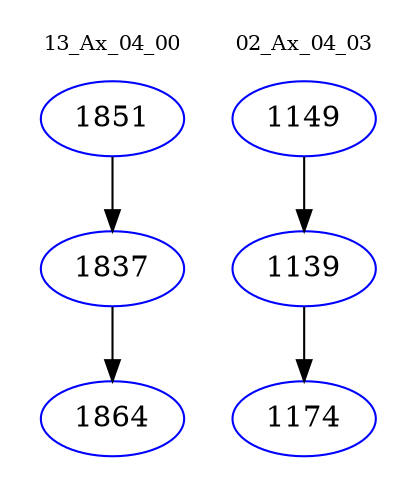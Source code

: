 digraph{
subgraph cluster_0 {
color = white
label = "13_Ax_04_00";
fontsize=10;
T0_1851 [label="1851", color="blue"]
T0_1851 -> T0_1837 [color="black"]
T0_1837 [label="1837", color="blue"]
T0_1837 -> T0_1864 [color="black"]
T0_1864 [label="1864", color="blue"]
}
subgraph cluster_1 {
color = white
label = "02_Ax_04_03";
fontsize=10;
T1_1149 [label="1149", color="blue"]
T1_1149 -> T1_1139 [color="black"]
T1_1139 [label="1139", color="blue"]
T1_1139 -> T1_1174 [color="black"]
T1_1174 [label="1174", color="blue"]
}
}
